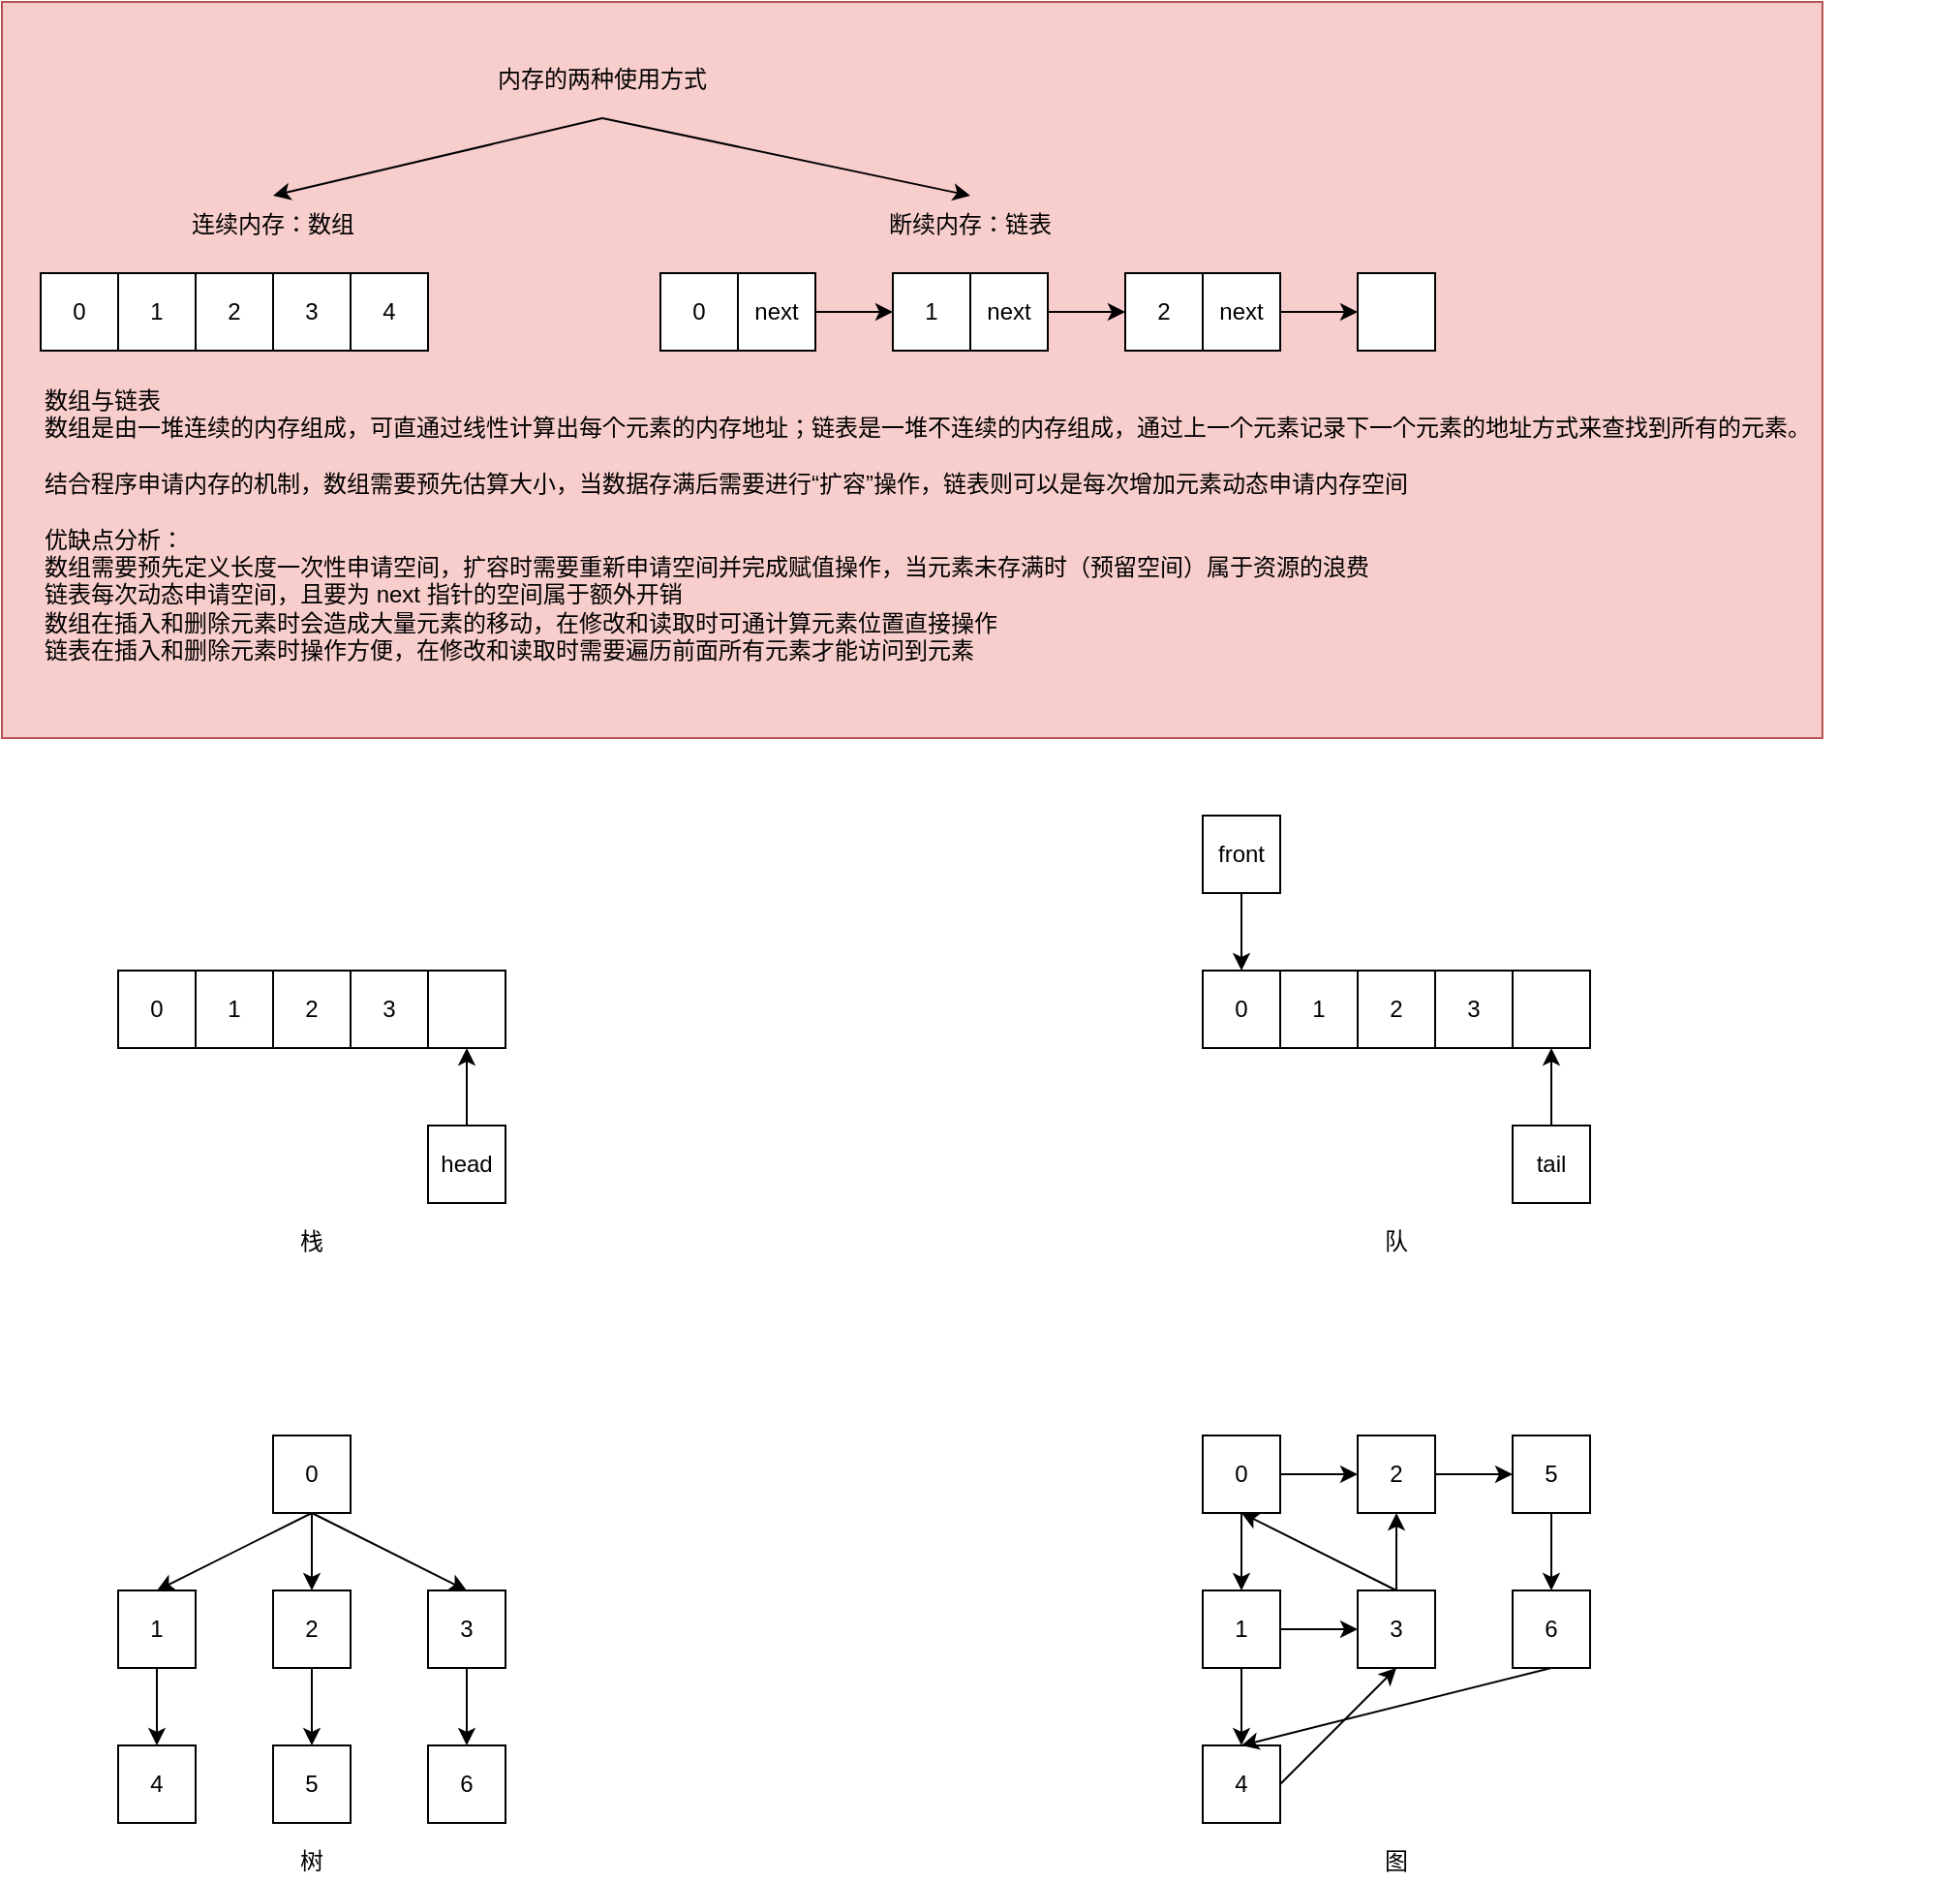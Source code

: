 <mxfile version="14.6.13" type="github" pages="3">
  <diagram id="rZHABt39I6PzGEgec4hI" name="数据结构">
    <mxGraphModel dx="946" dy="611" grid="1" gridSize="10" guides="1" tooltips="1" connect="1" arrows="1" fold="1" page="1" pageScale="1" pageWidth="3300" pageHeight="4681" math="0" shadow="0">
      <root>
        <mxCell id="lnXDwb00k-55SOS0SMKl-0" />
        <mxCell id="lnXDwb00k-55SOS0SMKl-1" parent="lnXDwb00k-55SOS0SMKl-0" />
        <mxCell id="lnXDwb00k-55SOS0SMKl-29" value="" style="rounded=0;whiteSpace=wrap;html=1;fillColor=#f8cecc;strokeColor=#b85450;" vertex="1" parent="lnXDwb00k-55SOS0SMKl-1">
          <mxGeometry x="100" y="60" width="940" height="380" as="geometry" />
        </mxCell>
        <mxCell id="lnXDwb00k-55SOS0SMKl-2" value="0" style="rounded=0;whiteSpace=wrap;html=1;" vertex="1" parent="lnXDwb00k-55SOS0SMKl-1">
          <mxGeometry x="120" y="200" width="40" height="40" as="geometry" />
        </mxCell>
        <mxCell id="lnXDwb00k-55SOS0SMKl-3" value="1" style="rounded=0;whiteSpace=wrap;html=1;" vertex="1" parent="lnXDwb00k-55SOS0SMKl-1">
          <mxGeometry x="160" y="200" width="40" height="40" as="geometry" />
        </mxCell>
        <mxCell id="lnXDwb00k-55SOS0SMKl-4" value="3" style="rounded=0;whiteSpace=wrap;html=1;" vertex="1" parent="lnXDwb00k-55SOS0SMKl-1">
          <mxGeometry x="240" y="200" width="40" height="40" as="geometry" />
        </mxCell>
        <mxCell id="lnXDwb00k-55SOS0SMKl-5" value="4" style="rounded=0;whiteSpace=wrap;html=1;" vertex="1" parent="lnXDwb00k-55SOS0SMKl-1">
          <mxGeometry x="280" y="200" width="40" height="40" as="geometry" />
        </mxCell>
        <mxCell id="lnXDwb00k-55SOS0SMKl-6" value="2" style="rounded=0;whiteSpace=wrap;html=1;" vertex="1" parent="lnXDwb00k-55SOS0SMKl-1">
          <mxGeometry x="200" y="200" width="40" height="40" as="geometry" />
        </mxCell>
        <mxCell id="lnXDwb00k-55SOS0SMKl-12" value="0" style="rounded=0;whiteSpace=wrap;html=1;" vertex="1" parent="lnXDwb00k-55SOS0SMKl-1">
          <mxGeometry x="440" y="200" width="40" height="40" as="geometry" />
        </mxCell>
        <mxCell id="lnXDwb00k-55SOS0SMKl-24" style="edgeStyle=none;rounded=0;orthogonalLoop=1;jettySize=auto;html=1;exitX=1;exitY=0.5;exitDx=0;exitDy=0;entryX=0;entryY=0.5;entryDx=0;entryDy=0;" edge="1" parent="lnXDwb00k-55SOS0SMKl-1" source="lnXDwb00k-55SOS0SMKl-13" target="lnXDwb00k-55SOS0SMKl-14">
          <mxGeometry relative="1" as="geometry" />
        </mxCell>
        <mxCell id="lnXDwb00k-55SOS0SMKl-13" value="next" style="rounded=0;whiteSpace=wrap;html=1;" vertex="1" parent="lnXDwb00k-55SOS0SMKl-1">
          <mxGeometry x="480" y="200" width="40" height="40" as="geometry" />
        </mxCell>
        <mxCell id="lnXDwb00k-55SOS0SMKl-14" value="1" style="rounded=0;whiteSpace=wrap;html=1;" vertex="1" parent="lnXDwb00k-55SOS0SMKl-1">
          <mxGeometry x="560" y="200" width="40" height="40" as="geometry" />
        </mxCell>
        <mxCell id="lnXDwb00k-55SOS0SMKl-25" style="edgeStyle=none;rounded=0;orthogonalLoop=1;jettySize=auto;html=1;exitX=1;exitY=0.5;exitDx=0;exitDy=0;entryX=0;entryY=0.5;entryDx=0;entryDy=0;" edge="1" parent="lnXDwb00k-55SOS0SMKl-1" source="lnXDwb00k-55SOS0SMKl-15" target="lnXDwb00k-55SOS0SMKl-16">
          <mxGeometry relative="1" as="geometry" />
        </mxCell>
        <mxCell id="lnXDwb00k-55SOS0SMKl-15" value="next" style="rounded=0;whiteSpace=wrap;html=1;" vertex="1" parent="lnXDwb00k-55SOS0SMKl-1">
          <mxGeometry x="600" y="200" width="40" height="40" as="geometry" />
        </mxCell>
        <mxCell id="lnXDwb00k-55SOS0SMKl-16" value="2" style="rounded=0;whiteSpace=wrap;html=1;" vertex="1" parent="lnXDwb00k-55SOS0SMKl-1">
          <mxGeometry x="680" y="200" width="40" height="40" as="geometry" />
        </mxCell>
        <mxCell id="lnXDwb00k-55SOS0SMKl-42" style="edgeStyle=none;rounded=0;orthogonalLoop=1;jettySize=auto;html=1;exitX=1;exitY=0.5;exitDx=0;exitDy=0;entryX=0;entryY=0.5;entryDx=0;entryDy=0;" edge="1" parent="lnXDwb00k-55SOS0SMKl-1" source="lnXDwb00k-55SOS0SMKl-17" target="lnXDwb00k-55SOS0SMKl-41">
          <mxGeometry relative="1" as="geometry" />
        </mxCell>
        <mxCell id="lnXDwb00k-55SOS0SMKl-17" value="next" style="rounded=0;whiteSpace=wrap;html=1;" vertex="1" parent="lnXDwb00k-55SOS0SMKl-1">
          <mxGeometry x="720" y="200" width="40" height="40" as="geometry" />
        </mxCell>
        <mxCell id="lnXDwb00k-55SOS0SMKl-21" style="edgeStyle=none;rounded=0;orthogonalLoop=1;jettySize=auto;html=1;exitX=0.5;exitY=1;exitDx=0;exitDy=0;entryX=0.5;entryY=0;entryDx=0;entryDy=0;" edge="1" parent="lnXDwb00k-55SOS0SMKl-1" source="lnXDwb00k-55SOS0SMKl-19" target="lnXDwb00k-55SOS0SMKl-20">
          <mxGeometry relative="1" as="geometry" />
        </mxCell>
        <mxCell id="lnXDwb00k-55SOS0SMKl-26" style="edgeStyle=none;rounded=0;orthogonalLoop=1;jettySize=auto;html=1;exitX=0.5;exitY=1;exitDx=0;exitDy=0;entryX=0.5;entryY=0;entryDx=0;entryDy=0;" edge="1" parent="lnXDwb00k-55SOS0SMKl-1" source="lnXDwb00k-55SOS0SMKl-19" target="lnXDwb00k-55SOS0SMKl-23">
          <mxGeometry relative="1" as="geometry" />
        </mxCell>
        <mxCell id="lnXDwb00k-55SOS0SMKl-19" value="内存的两种使用方式" style="text;html=1;strokeColor=none;fillColor=none;align=center;verticalAlign=middle;whiteSpace=wrap;rounded=0;" vertex="1" parent="lnXDwb00k-55SOS0SMKl-1">
          <mxGeometry x="330" y="80" width="160" height="40" as="geometry" />
        </mxCell>
        <mxCell id="lnXDwb00k-55SOS0SMKl-20" value="连续内存：数组" style="text;html=1;strokeColor=none;fillColor=none;align=center;verticalAlign=middle;whiteSpace=wrap;rounded=0;" vertex="1" parent="lnXDwb00k-55SOS0SMKl-1">
          <mxGeometry x="190" y="160" width="100" height="30" as="geometry" />
        </mxCell>
        <mxCell id="lnXDwb00k-55SOS0SMKl-23" value="&lt;span&gt;断续内存：链表&lt;/span&gt;" style="text;html=1;strokeColor=none;fillColor=none;align=center;verticalAlign=middle;whiteSpace=wrap;rounded=0;" vertex="1" parent="lnXDwb00k-55SOS0SMKl-1">
          <mxGeometry x="550" y="160" width="100" height="30" as="geometry" />
        </mxCell>
        <mxCell id="lnXDwb00k-55SOS0SMKl-28" value="数组与链表&lt;br&gt;数组是由一堆连续的内存组成，可直通过线性计算出每个元素的内存地址；链表是一堆不连续的内存组成，通过上一个元素记录下一个元素的地址方式来查找到所有的元素。&lt;br&gt;&lt;br&gt;结合程序申请内存的机制，数组需要预先估算大小，当数据存满后需要进行“扩容”操作，链表则可以是每次增加元素动态申请内存空间&lt;br&gt;&lt;br&gt;优缺点分析：&lt;br&gt;数组需要预先定义长度一次性申请空间，扩容时需要重新申请空间并完成赋值操作，当元素未存满时（预留空间）属于资源的浪费&lt;br&gt;链表每次动态申请空间，且要为 next 指针的空间属于额外开销&lt;br&gt;数组在插入和删除元素时会造成大量元素的移动，在修改和读取时可通计算元素位置直接操作&lt;br&gt;链表在插入和删除元素时操作方便，在修改和读取时需要遍历前面所有元素才能访问到元素" style="text;html=1;strokeColor=none;fillColor=none;align=left;verticalAlign=middle;whiteSpace=wrap;rounded=0;" vertex="1" parent="lnXDwb00k-55SOS0SMKl-1">
          <mxGeometry x="120" y="240" width="990" height="180" as="geometry" />
        </mxCell>
        <mxCell id="lnXDwb00k-55SOS0SMKl-33" value="0" style="rounded=0;whiteSpace=wrap;html=1;" vertex="1" parent="lnXDwb00k-55SOS0SMKl-1">
          <mxGeometry x="160" y="560" width="40" height="40" as="geometry" />
        </mxCell>
        <mxCell id="lnXDwb00k-55SOS0SMKl-34" value="1" style="rounded=0;whiteSpace=wrap;html=1;" vertex="1" parent="lnXDwb00k-55SOS0SMKl-1">
          <mxGeometry x="200" y="560" width="40" height="40" as="geometry" />
        </mxCell>
        <mxCell id="lnXDwb00k-55SOS0SMKl-35" value="2" style="rounded=0;whiteSpace=wrap;html=1;" vertex="1" parent="lnXDwb00k-55SOS0SMKl-1">
          <mxGeometry x="240" y="560" width="40" height="40" as="geometry" />
        </mxCell>
        <mxCell id="lnXDwb00k-55SOS0SMKl-36" value="3" style="rounded=0;whiteSpace=wrap;html=1;" vertex="1" parent="lnXDwb00k-55SOS0SMKl-1">
          <mxGeometry x="280" y="560" width="40" height="40" as="geometry" />
        </mxCell>
        <mxCell id="lnXDwb00k-55SOS0SMKl-40" style="edgeStyle=none;rounded=0;orthogonalLoop=1;jettySize=auto;html=1;exitX=0.5;exitY=0;exitDx=0;exitDy=0;entryX=0.5;entryY=1;entryDx=0;entryDy=0;" edge="1" parent="lnXDwb00k-55SOS0SMKl-1" source="lnXDwb00k-55SOS0SMKl-38" target="lnXDwb00k-55SOS0SMKl-39">
          <mxGeometry relative="1" as="geometry" />
        </mxCell>
        <mxCell id="lnXDwb00k-55SOS0SMKl-38" value="head" style="rounded=0;whiteSpace=wrap;html=1;" vertex="1" parent="lnXDwb00k-55SOS0SMKl-1">
          <mxGeometry x="320" y="640" width="40" height="40" as="geometry" />
        </mxCell>
        <mxCell id="lnXDwb00k-55SOS0SMKl-39" value="" style="rounded=0;whiteSpace=wrap;html=1;" vertex="1" parent="lnXDwb00k-55SOS0SMKl-1">
          <mxGeometry x="320" y="560" width="40" height="40" as="geometry" />
        </mxCell>
        <mxCell id="lnXDwb00k-55SOS0SMKl-41" value="" style="rounded=0;whiteSpace=wrap;html=1;" vertex="1" parent="lnXDwb00k-55SOS0SMKl-1">
          <mxGeometry x="800" y="200" width="40" height="40" as="geometry" />
        </mxCell>
        <mxCell id="lnXDwb00k-55SOS0SMKl-46" value="0" style="rounded=0;whiteSpace=wrap;html=1;" vertex="1" parent="lnXDwb00k-55SOS0SMKl-1">
          <mxGeometry x="720" y="560" width="40" height="40" as="geometry" />
        </mxCell>
        <mxCell id="lnXDwb00k-55SOS0SMKl-47" value="1" style="rounded=0;whiteSpace=wrap;html=1;" vertex="1" parent="lnXDwb00k-55SOS0SMKl-1">
          <mxGeometry x="760" y="560" width="40" height="40" as="geometry" />
        </mxCell>
        <mxCell id="lnXDwb00k-55SOS0SMKl-48" value="2" style="rounded=0;whiteSpace=wrap;html=1;" vertex="1" parent="lnXDwb00k-55SOS0SMKl-1">
          <mxGeometry x="800" y="560" width="40" height="40" as="geometry" />
        </mxCell>
        <mxCell id="lnXDwb00k-55SOS0SMKl-49" value="3" style="rounded=0;whiteSpace=wrap;html=1;" vertex="1" parent="lnXDwb00k-55SOS0SMKl-1">
          <mxGeometry x="840" y="560" width="40" height="40" as="geometry" />
        </mxCell>
        <mxCell id="lnXDwb00k-55SOS0SMKl-50" style="edgeStyle=none;rounded=0;orthogonalLoop=1;jettySize=auto;html=1;exitX=0.5;exitY=0;exitDx=0;exitDy=0;entryX=0.5;entryY=1;entryDx=0;entryDy=0;" edge="1" parent="lnXDwb00k-55SOS0SMKl-1" source="lnXDwb00k-55SOS0SMKl-51" target="lnXDwb00k-55SOS0SMKl-52">
          <mxGeometry relative="1" as="geometry" />
        </mxCell>
        <mxCell id="lnXDwb00k-55SOS0SMKl-51" value="tail" style="rounded=0;whiteSpace=wrap;html=1;" vertex="1" parent="lnXDwb00k-55SOS0SMKl-1">
          <mxGeometry x="880" y="640" width="40" height="40" as="geometry" />
        </mxCell>
        <mxCell id="lnXDwb00k-55SOS0SMKl-52" value="" style="rounded=0;whiteSpace=wrap;html=1;" vertex="1" parent="lnXDwb00k-55SOS0SMKl-1">
          <mxGeometry x="880" y="560" width="40" height="40" as="geometry" />
        </mxCell>
        <mxCell id="lnXDwb00k-55SOS0SMKl-54" style="edgeStyle=none;rounded=0;orthogonalLoop=1;jettySize=auto;html=1;exitX=0.5;exitY=1;exitDx=0;exitDy=0;entryX=0.5;entryY=0;entryDx=0;entryDy=0;" edge="1" parent="lnXDwb00k-55SOS0SMKl-1" source="lnXDwb00k-55SOS0SMKl-53" target="lnXDwb00k-55SOS0SMKl-46">
          <mxGeometry relative="1" as="geometry" />
        </mxCell>
        <mxCell id="lnXDwb00k-55SOS0SMKl-53" value="front" style="rounded=0;whiteSpace=wrap;html=1;" vertex="1" parent="lnXDwb00k-55SOS0SMKl-1">
          <mxGeometry x="720" y="480" width="40" height="40" as="geometry" />
        </mxCell>
        <mxCell id="lnXDwb00k-55SOS0SMKl-59" style="edgeStyle=none;rounded=0;orthogonalLoop=1;jettySize=auto;html=1;exitX=0.5;exitY=1;exitDx=0;exitDy=0;entryX=0.5;entryY=0;entryDx=0;entryDy=0;" edge="1" parent="lnXDwb00k-55SOS0SMKl-1" source="lnXDwb00k-55SOS0SMKl-56" target="lnXDwb00k-55SOS0SMKl-57">
          <mxGeometry relative="1" as="geometry" />
        </mxCell>
        <mxCell id="lnXDwb00k-55SOS0SMKl-60" style="edgeStyle=none;rounded=0;orthogonalLoop=1;jettySize=auto;html=1;exitX=0.5;exitY=1;exitDx=0;exitDy=0;entryX=0.5;entryY=0;entryDx=0;entryDy=0;" edge="1" parent="lnXDwb00k-55SOS0SMKl-1" source="lnXDwb00k-55SOS0SMKl-56" target="lnXDwb00k-55SOS0SMKl-58">
          <mxGeometry relative="1" as="geometry" />
        </mxCell>
        <mxCell id="lnXDwb00k-55SOS0SMKl-62" style="edgeStyle=none;rounded=0;orthogonalLoop=1;jettySize=auto;html=1;exitX=0.5;exitY=1;exitDx=0;exitDy=0;entryX=0.5;entryY=0;entryDx=0;entryDy=0;" edge="1" parent="lnXDwb00k-55SOS0SMKl-1" source="lnXDwb00k-55SOS0SMKl-56" target="lnXDwb00k-55SOS0SMKl-61">
          <mxGeometry relative="1" as="geometry" />
        </mxCell>
        <mxCell id="lnXDwb00k-55SOS0SMKl-56" value="0" style="rounded=0;whiteSpace=wrap;html=1;" vertex="1" parent="lnXDwb00k-55SOS0SMKl-1">
          <mxGeometry x="240" y="800" width="40" height="40" as="geometry" />
        </mxCell>
        <mxCell id="lnXDwb00k-55SOS0SMKl-78" style="edgeStyle=none;rounded=0;orthogonalLoop=1;jettySize=auto;html=1;exitX=0.5;exitY=1;exitDx=0;exitDy=0;entryX=0.5;entryY=0;entryDx=0;entryDy=0;" edge="1" parent="lnXDwb00k-55SOS0SMKl-1" source="lnXDwb00k-55SOS0SMKl-57" target="lnXDwb00k-55SOS0SMKl-67">
          <mxGeometry relative="1" as="geometry" />
        </mxCell>
        <mxCell id="lnXDwb00k-55SOS0SMKl-57" value="1" style="rounded=0;whiteSpace=wrap;html=1;" vertex="1" parent="lnXDwb00k-55SOS0SMKl-1">
          <mxGeometry x="160" y="880" width="40" height="40" as="geometry" />
        </mxCell>
        <mxCell id="lnXDwb00k-55SOS0SMKl-106" style="edgeStyle=none;rounded=0;orthogonalLoop=1;jettySize=auto;html=1;exitX=0.5;exitY=1;exitDx=0;exitDy=0;entryX=0.5;entryY=0;entryDx=0;entryDy=0;" edge="1" parent="lnXDwb00k-55SOS0SMKl-1" source="lnXDwb00k-55SOS0SMKl-58" target="lnXDwb00k-55SOS0SMKl-105">
          <mxGeometry relative="1" as="geometry" />
        </mxCell>
        <mxCell id="lnXDwb00k-55SOS0SMKl-58" value="2" style="rounded=0;whiteSpace=wrap;html=1;" vertex="1" parent="lnXDwb00k-55SOS0SMKl-1">
          <mxGeometry x="240" y="880" width="40" height="40" as="geometry" />
        </mxCell>
        <mxCell id="lnXDwb00k-55SOS0SMKl-79" style="edgeStyle=none;rounded=0;orthogonalLoop=1;jettySize=auto;html=1;exitX=0.5;exitY=1;exitDx=0;exitDy=0;entryX=0.5;entryY=0;entryDx=0;entryDy=0;" edge="1" parent="lnXDwb00k-55SOS0SMKl-1" source="lnXDwb00k-55SOS0SMKl-61" target="lnXDwb00k-55SOS0SMKl-74">
          <mxGeometry relative="1" as="geometry" />
        </mxCell>
        <mxCell id="lnXDwb00k-55SOS0SMKl-61" value="3" style="rounded=0;whiteSpace=wrap;html=1;" vertex="1" parent="lnXDwb00k-55SOS0SMKl-1">
          <mxGeometry x="320" y="880" width="40" height="40" as="geometry" />
        </mxCell>
        <mxCell id="lnXDwb00k-55SOS0SMKl-67" value="4" style="rounded=0;whiteSpace=wrap;html=1;" vertex="1" parent="lnXDwb00k-55SOS0SMKl-1">
          <mxGeometry x="160" y="960" width="40" height="40" as="geometry" />
        </mxCell>
        <mxCell id="lnXDwb00k-55SOS0SMKl-74" value="6" style="rounded=0;whiteSpace=wrap;html=1;" vertex="1" parent="lnXDwb00k-55SOS0SMKl-1">
          <mxGeometry x="320" y="960" width="40" height="40" as="geometry" />
        </mxCell>
        <mxCell id="lnXDwb00k-55SOS0SMKl-94" style="edgeStyle=none;rounded=0;orthogonalLoop=1;jettySize=auto;html=1;exitX=1;exitY=0.5;exitDx=0;exitDy=0;entryX=0;entryY=0.5;entryDx=0;entryDy=0;" edge="1" parent="lnXDwb00k-55SOS0SMKl-1" source="lnXDwb00k-55SOS0SMKl-83" target="lnXDwb00k-55SOS0SMKl-86">
          <mxGeometry relative="1" as="geometry" />
        </mxCell>
        <mxCell id="lnXDwb00k-55SOS0SMKl-95" style="edgeStyle=none;rounded=0;orthogonalLoop=1;jettySize=auto;html=1;exitX=0.5;exitY=1;exitDx=0;exitDy=0;entryX=0.5;entryY=0;entryDx=0;entryDy=0;" edge="1" parent="lnXDwb00k-55SOS0SMKl-1" source="lnXDwb00k-55SOS0SMKl-83" target="lnXDwb00k-55SOS0SMKl-85">
          <mxGeometry relative="1" as="geometry" />
        </mxCell>
        <mxCell id="lnXDwb00k-55SOS0SMKl-83" value="0" style="rounded=0;whiteSpace=wrap;html=1;" vertex="1" parent="lnXDwb00k-55SOS0SMKl-1">
          <mxGeometry x="720" y="800" width="40" height="40" as="geometry" />
        </mxCell>
        <mxCell id="lnXDwb00k-55SOS0SMKl-96" style="edgeStyle=none;rounded=0;orthogonalLoop=1;jettySize=auto;html=1;exitX=1;exitY=0.5;exitDx=0;exitDy=0;entryX=0;entryY=0.5;entryDx=0;entryDy=0;" edge="1" parent="lnXDwb00k-55SOS0SMKl-1" source="lnXDwb00k-55SOS0SMKl-85" target="lnXDwb00k-55SOS0SMKl-88">
          <mxGeometry relative="1" as="geometry" />
        </mxCell>
        <mxCell id="lnXDwb00k-55SOS0SMKl-101" style="edgeStyle=none;rounded=0;orthogonalLoop=1;jettySize=auto;html=1;exitX=0.5;exitY=1;exitDx=0;exitDy=0;" edge="1" parent="lnXDwb00k-55SOS0SMKl-1" source="lnXDwb00k-55SOS0SMKl-85">
          <mxGeometry relative="1" as="geometry">
            <mxPoint x="740" y="960" as="targetPoint" />
          </mxGeometry>
        </mxCell>
        <mxCell id="lnXDwb00k-55SOS0SMKl-85" value="1" style="rounded=0;whiteSpace=wrap;html=1;" vertex="1" parent="lnXDwb00k-55SOS0SMKl-1">
          <mxGeometry x="720" y="880" width="40" height="40" as="geometry" />
        </mxCell>
        <mxCell id="lnXDwb00k-55SOS0SMKl-98" style="edgeStyle=none;rounded=0;orthogonalLoop=1;jettySize=auto;html=1;exitX=1;exitY=0.5;exitDx=0;exitDy=0;entryX=0;entryY=0.5;entryDx=0;entryDy=0;" edge="1" parent="lnXDwb00k-55SOS0SMKl-1" source="lnXDwb00k-55SOS0SMKl-86" target="lnXDwb00k-55SOS0SMKl-91">
          <mxGeometry relative="1" as="geometry" />
        </mxCell>
        <mxCell id="lnXDwb00k-55SOS0SMKl-86" value="2" style="rounded=0;whiteSpace=wrap;html=1;" vertex="1" parent="lnXDwb00k-55SOS0SMKl-1">
          <mxGeometry x="800" y="800" width="40" height="40" as="geometry" />
        </mxCell>
        <mxCell id="lnXDwb00k-55SOS0SMKl-97" style="edgeStyle=none;rounded=0;orthogonalLoop=1;jettySize=auto;html=1;exitX=0.5;exitY=0;exitDx=0;exitDy=0;entryX=0.5;entryY=1;entryDx=0;entryDy=0;" edge="1" parent="lnXDwb00k-55SOS0SMKl-1" source="lnXDwb00k-55SOS0SMKl-88" target="lnXDwb00k-55SOS0SMKl-86">
          <mxGeometry relative="1" as="geometry" />
        </mxCell>
        <mxCell id="lnXDwb00k-55SOS0SMKl-103" style="edgeStyle=none;rounded=0;orthogonalLoop=1;jettySize=auto;html=1;exitX=0.5;exitY=0;exitDx=0;exitDy=0;entryX=0.5;entryY=1;entryDx=0;entryDy=0;" edge="1" parent="lnXDwb00k-55SOS0SMKl-1" source="lnXDwb00k-55SOS0SMKl-88" target="lnXDwb00k-55SOS0SMKl-83">
          <mxGeometry relative="1" as="geometry" />
        </mxCell>
        <mxCell id="lnXDwb00k-55SOS0SMKl-88" value="3" style="rounded=0;whiteSpace=wrap;html=1;" vertex="1" parent="lnXDwb00k-55SOS0SMKl-1">
          <mxGeometry x="800" y="880" width="40" height="40" as="geometry" />
        </mxCell>
        <mxCell id="lnXDwb00k-55SOS0SMKl-102" style="edgeStyle=none;rounded=0;orthogonalLoop=1;jettySize=auto;html=1;exitX=1;exitY=0.5;exitDx=0;exitDy=0;entryX=0.5;entryY=1;entryDx=0;entryDy=0;" edge="1" parent="lnXDwb00k-55SOS0SMKl-1" source="lnXDwb00k-55SOS0SMKl-89" target="lnXDwb00k-55SOS0SMKl-88">
          <mxGeometry relative="1" as="geometry" />
        </mxCell>
        <mxCell id="lnXDwb00k-55SOS0SMKl-89" value="4" style="rounded=0;whiteSpace=wrap;html=1;" vertex="1" parent="lnXDwb00k-55SOS0SMKl-1">
          <mxGeometry x="720" y="960" width="40" height="40" as="geometry" />
        </mxCell>
        <mxCell id="lnXDwb00k-55SOS0SMKl-99" style="edgeStyle=none;rounded=0;orthogonalLoop=1;jettySize=auto;html=1;exitX=0.5;exitY=1;exitDx=0;exitDy=0;entryX=0.5;entryY=0;entryDx=0;entryDy=0;" edge="1" parent="lnXDwb00k-55SOS0SMKl-1" source="lnXDwb00k-55SOS0SMKl-91" target="lnXDwb00k-55SOS0SMKl-92">
          <mxGeometry relative="1" as="geometry" />
        </mxCell>
        <mxCell id="lnXDwb00k-55SOS0SMKl-91" value="5" style="rounded=0;whiteSpace=wrap;html=1;" vertex="1" parent="lnXDwb00k-55SOS0SMKl-1">
          <mxGeometry x="880" y="800" width="40" height="40" as="geometry" />
        </mxCell>
        <mxCell id="lnXDwb00k-55SOS0SMKl-100" style="edgeStyle=none;rounded=0;orthogonalLoop=1;jettySize=auto;html=1;exitX=0.5;exitY=1;exitDx=0;exitDy=0;entryX=0.5;entryY=0;entryDx=0;entryDy=0;" edge="1" parent="lnXDwb00k-55SOS0SMKl-1" source="lnXDwb00k-55SOS0SMKl-92" target="lnXDwb00k-55SOS0SMKl-89">
          <mxGeometry relative="1" as="geometry" />
        </mxCell>
        <mxCell id="lnXDwb00k-55SOS0SMKl-92" value="6" style="rounded=0;whiteSpace=wrap;html=1;" vertex="1" parent="lnXDwb00k-55SOS0SMKl-1">
          <mxGeometry x="880" y="880" width="40" height="40" as="geometry" />
        </mxCell>
        <mxCell id="lnXDwb00k-55SOS0SMKl-105" value="5" style="rounded=0;whiteSpace=wrap;html=1;" vertex="1" parent="lnXDwb00k-55SOS0SMKl-1">
          <mxGeometry x="240" y="960" width="40" height="40" as="geometry" />
        </mxCell>
        <mxCell id="38gwD2kqv60m07i-RM1m-0" value="栈" style="text;html=1;strokeColor=none;fillColor=none;align=center;verticalAlign=middle;whiteSpace=wrap;rounded=0;" vertex="1" parent="lnXDwb00k-55SOS0SMKl-1">
          <mxGeometry x="240" y="690" width="40" height="20" as="geometry" />
        </mxCell>
        <mxCell id="38gwD2kqv60m07i-RM1m-1" value="队" style="text;html=1;strokeColor=none;fillColor=none;align=center;verticalAlign=middle;whiteSpace=wrap;rounded=0;" vertex="1" parent="lnXDwb00k-55SOS0SMKl-1">
          <mxGeometry x="800" y="690" width="40" height="20" as="geometry" />
        </mxCell>
        <mxCell id="38gwD2kqv60m07i-RM1m-2" value="树" style="text;html=1;strokeColor=none;fillColor=none;align=center;verticalAlign=middle;whiteSpace=wrap;rounded=0;" vertex="1" parent="lnXDwb00k-55SOS0SMKl-1">
          <mxGeometry x="240" y="1010" width="40" height="20" as="geometry" />
        </mxCell>
        <mxCell id="38gwD2kqv60m07i-RM1m-3" value="图" style="text;html=1;strokeColor=none;fillColor=none;align=center;verticalAlign=middle;whiteSpace=wrap;rounded=0;" vertex="1" parent="lnXDwb00k-55SOS0SMKl-1">
          <mxGeometry x="800" y="1010" width="40" height="20" as="geometry" />
        </mxCell>
      </root>
    </mxGraphModel>
  </diagram>
  <diagram id="_ftIEuQbQowRMAcyedYQ" name="哈希算法">
    <mxGraphModel dx="946" dy="611" grid="1" gridSize="10" guides="1" tooltips="1" connect="1" arrows="1" fold="1" page="1" pageScale="1" pageWidth="3300" pageHeight="4681" math="1" shadow="0">
      <root>
        <mxCell id="0" />
        <mxCell id="1" parent="0" />
        <mxCell id="ZgCmA2nvShc4hJAHGpMs-3" style="edgeStyle=none;rounded=0;orthogonalLoop=1;jettySize=auto;html=1;exitX=1;exitY=0.5;exitDx=0;exitDy=0;entryX=0;entryY=0.5;entryDx=0;entryDy=0;" parent="1" source="ZgCmA2nvShc4hJAHGpMs-1" target="ZgCmA2nvShc4hJAHGpMs-2" edge="1">
          <mxGeometry relative="1" as="geometry" />
        </mxCell>
        <mxCell id="ZgCmA2nvShc4hJAHGpMs-1" value="什么是哈希算法？" style="ellipse;whiteSpace=wrap;html=1;" parent="1" vertex="1">
          <mxGeometry x="540" y="175" width="190" height="70" as="geometry" />
        </mxCell>
        <mxCell id="ZgCmA2nvShc4hJAHGpMs-2" value="哈希表（也称为散列表），是根据 键直接访问内存存储位置的数据结构。它通过一个关于键值的函数将所需查询的数据映射到表的一个位置来进行访问，这样加快了查找速度。这个函数称为哈希函数。&lt;br&gt;哈希算法是根据哈希函数和一张哈希表构成的" style="rounded=0;whiteSpace=wrap;html=1;" parent="1" vertex="1">
          <mxGeometry x="870" y="170" width="380" height="80" as="geometry" />
        </mxCell>
        <mxCell id="ZgCmA2nvShc4hJAHGpMs-7" style="edgeStyle=none;rounded=0;orthogonalLoop=1;jettySize=auto;html=1;exitX=1;exitY=0.5;exitDx=0;exitDy=0;entryX=0;entryY=0.5;entryDx=0;entryDy=0;" parent="1" source="ZgCmA2nvShc4hJAHGpMs-4" target="ZgCmA2nvShc4hJAHGpMs-6" edge="1">
          <mxGeometry relative="1" as="geometry" />
        </mxCell>
        <mxCell id="ZgCmA2nvShc4hJAHGpMs-4" value="普通哈希算法在分布式应用的中不足？" style="ellipse;whiteSpace=wrap;html=1;" parent="1" vertex="1">
          <mxGeometry x="500" y="355" width="250" height="70" as="geometry" />
        </mxCell>
        <mxCell id="ZgCmA2nvShc4hJAHGpMs-9" style="edgeStyle=none;rounded=0;orthogonalLoop=1;jettySize=auto;html=1;exitX=0.5;exitY=1;exitDx=0;exitDy=0;entryX=0.5;entryY=0;entryDx=0;entryDy=0;" parent="1" source="ZgCmA2nvShc4hJAHGpMs-6" target="ZgCmA2nvShc4hJAHGpMs-8" edge="1">
          <mxGeometry relative="1" as="geometry" />
        </mxCell>
        <mxCell id="ZgCmA2nvShc4hJAHGpMs-6" value="在分布式系统中，要将数据存储到具体的节点中，如果采用普通的哈希算法进行路由，将数据映射到具体节点上，如 `f(key) = key % n`，那么，在添加添加节点或节点退出时，所有的映射都无效了，如果是持久化存储则要做数据迁移。" style="rounded=0;whiteSpace=wrap;html=1;" parent="1" vertex="1">
          <mxGeometry x="870" y="350" width="650" height="80" as="geometry" />
        </mxCell>
        <mxCell id="wSCQ2BmdZy3b9YI79-c1-19" style="edgeStyle=none;rounded=0;orthogonalLoop=1;jettySize=auto;html=1;exitX=1;exitY=0.5;exitDx=0;exitDy=0;entryX=0;entryY=0.5;entryDx=0;entryDy=0;" parent="1" source="ZgCmA2nvShc4hJAHGpMs-8" target="ZgCmA2nvShc4hJAHGpMs-10" edge="1">
          <mxGeometry relative="1" as="geometry" />
        </mxCell>
        <mxCell id="wSCQ2BmdZy3b9YI79-c1-20" style="edgeStyle=none;rounded=0;orthogonalLoop=1;jettySize=auto;html=1;exitX=0.5;exitY=1;exitDx=0;exitDy=0;" parent="1" source="ZgCmA2nvShc4hJAHGpMs-8" target="wSCQ2BmdZy3b9YI79-c1-7" edge="1">
          <mxGeometry relative="1" as="geometry" />
        </mxCell>
        <mxCell id="wSCQ2BmdZy3b9YI79-c1-27" style="edgeStyle=none;rounded=0;orthogonalLoop=1;jettySize=auto;html=1;exitX=0;exitY=0.5;exitDx=0;exitDy=0;" parent="1" source="ZgCmA2nvShc4hJAHGpMs-8" target="wSCQ2BmdZy3b9YI79-c1-1" edge="1">
          <mxGeometry relative="1" as="geometry" />
        </mxCell>
        <mxCell id="ZgCmA2nvShc4hJAHGpMs-8" value="一致性哈希算法" style="ellipse;whiteSpace=wrap;html=1;aspect=fixed;" parent="1" vertex="1">
          <mxGeometry x="1145" y="535" width="100" height="100" as="geometry" />
        </mxCell>
        <mxCell id="ZgCmA2nvShc4hJAHGpMs-13" value="" style="edgeStyle=none;rounded=0;orthogonalLoop=1;jettySize=auto;html=1;exitX=1;exitY=0.5;exitDx=0;exitDy=0;entryX=0;entryY=0.5;entryDx=0;entryDy=0;" parent="1" source="ZgCmA2nvShc4hJAHGpMs-10" target="ZgCmA2nvShc4hJAHGpMs-12" edge="1">
          <mxGeometry relative="1" as="geometry" />
        </mxCell>
        <mxCell id="ZgCmA2nvShc4hJAHGpMs-17" style="edgeStyle=none;rounded=0;orthogonalLoop=1;jettySize=auto;html=1;exitX=1;exitY=0.5;exitDx=0;exitDy=0;entryX=0;entryY=0.5;entryDx=0;entryDy=0;" parent="1" source="ZgCmA2nvShc4hJAHGpMs-10" target="ZgCmA2nvShc4hJAHGpMs-14" edge="1">
          <mxGeometry relative="1" as="geometry" />
        </mxCell>
        <mxCell id="ZgCmA2nvShc4hJAHGpMs-18" style="edgeStyle=none;rounded=0;orthogonalLoop=1;jettySize=auto;html=1;exitX=1;exitY=0.5;exitDx=0;exitDy=0;entryX=0.008;entryY=0.633;entryDx=0;entryDy=0;entryPerimeter=0;" parent="1" source="ZgCmA2nvShc4hJAHGpMs-10" target="ZgCmA2nvShc4hJAHGpMs-15" edge="1">
          <mxGeometry relative="1" as="geometry" />
        </mxCell>
        <mxCell id="ZgCmA2nvShc4hJAHGpMs-19" style="edgeStyle=none;rounded=0;orthogonalLoop=1;jettySize=auto;html=1;exitX=1;exitY=0.5;exitDx=0;exitDy=0;entryX=0;entryY=0.5;entryDx=0;entryDy=0;" parent="1" source="ZgCmA2nvShc4hJAHGpMs-10" target="ZgCmA2nvShc4hJAHGpMs-16" edge="1">
          <mxGeometry relative="1" as="geometry" />
        </mxCell>
        <mxCell id="ZgCmA2nvShc4hJAHGpMs-10" value="一致性哈希算法提出了在动态变化的环境中，都需要满足四个条件" style="whiteSpace=wrap;html=1;" parent="1" vertex="1">
          <mxGeometry x="1390" y="560" width="205" height="50" as="geometry" />
        </mxCell>
        <mxCell id="ZgCmA2nvShc4hJAHGpMs-12" value="均衡性" style="whiteSpace=wrap;html=1;" parent="1" vertex="1">
          <mxGeometry x="1718.75" y="450" width="120" height="60" as="geometry" />
        </mxCell>
        <mxCell id="ZgCmA2nvShc4hJAHGpMs-14" value="单调性" style="whiteSpace=wrap;html=1;" parent="1" vertex="1">
          <mxGeometry x="1718.75" y="520" width="120" height="60" as="geometry" />
        </mxCell>
        <mxCell id="ZgCmA2nvShc4hJAHGpMs-15" value="分散性" style="whiteSpace=wrap;html=1;" parent="1" vertex="1">
          <mxGeometry x="1718.75" y="590" width="120" height="60" as="geometry" />
        </mxCell>
        <mxCell id="ZgCmA2nvShc4hJAHGpMs-16" value="负载性" style="whiteSpace=wrap;html=1;" parent="1" vertex="1">
          <mxGeometry x="1718.75" y="660" width="120" height="60" as="geometry" />
        </mxCell>
        <mxCell id="wSCQ2BmdZy3b9YI79-c1-1" value="&lt;ol&gt;&lt;li&gt;选择一个足够大的空间，如 `0 ~ 2^32` 构成一个哈希环&lt;/li&gt;&lt;li&gt;对于集群内的每个节点计算哈希值，哈希值在哈希环上&lt;/li&gt;&lt;li&gt;对每个需要存储的数据键值同样的计算一次哈希值，哈希值也映射到哈希环上&lt;/li&gt;&lt;li&gt;数据存储的位置是沿顺时针的方向找到环上的第一个节点&lt;/li&gt;&lt;/ol&gt;" style="whiteSpace=wrap;html=1;" parent="1" vertex="1">
          <mxGeometry x="350" y="515" width="620" height="140" as="geometry" />
        </mxCell>
        <mxCell id="wSCQ2BmdZy3b9YI79-c1-6" style="edgeStyle=orthogonalEdgeStyle;rounded=0;orthogonalLoop=1;jettySize=auto;html=1;exitX=1;exitY=0.5;exitDx=0;exitDy=0;entryX=0;entryY=0.5;entryDx=0;entryDy=0;" parent="1" source="wSCQ2BmdZy3b9YI79-c1-3" target="wSCQ2BmdZy3b9YI79-c1-5" edge="1">
          <mxGeometry relative="1" as="geometry" />
        </mxCell>
        <mxCell id="wSCQ2BmdZy3b9YI79-c1-3" value="一致性哈希是把节点的变动造成的影响控制在顺时针相邻节点之间，避免对整个集群都造成影响" style="rounded=0;whiteSpace=wrap;html=1;" parent="1" vertex="1">
          <mxGeometry x="1400" y="760" width="360" height="80" as="geometry" />
        </mxCell>
        <mxCell id="wSCQ2BmdZy3b9YI79-c1-5" value="不能把影响减少到零" style="rounded=0;whiteSpace=wrap;html=1;" parent="1" vertex="1">
          <mxGeometry x="1838.75" y="765" width="280" height="70" as="geometry" />
        </mxCell>
        <mxCell id="wSCQ2BmdZy3b9YI79-c1-8" style="rounded=0;orthogonalLoop=1;jettySize=auto;html=1;exitX=1;exitY=0.5;exitDx=0;exitDy=0;entryX=0;entryY=0.5;entryDx=0;entryDy=0;" parent="1" source="wSCQ2BmdZy3b9YI79-c1-7" target="wSCQ2BmdZy3b9YI79-c1-3" edge="1">
          <mxGeometry relative="1" as="geometry" />
        </mxCell>
        <mxCell id="wSCQ2BmdZy3b9YI79-c1-11" style="edgeStyle=none;rounded=0;orthogonalLoop=1;jettySize=auto;html=1;exitX=1;exitY=0.5;exitDx=0;exitDy=0;entryX=0;entryY=0.5;entryDx=0;entryDy=0;" parent="1" source="wSCQ2BmdZy3b9YI79-c1-7" target="wSCQ2BmdZy3b9YI79-c1-9" edge="1">
          <mxGeometry relative="1" as="geometry" />
        </mxCell>
        <mxCell id="wSCQ2BmdZy3b9YI79-c1-14" style="edgeStyle=none;rounded=0;orthogonalLoop=1;jettySize=auto;html=1;exitX=1;exitY=0.5;exitDx=0;exitDy=0;entryX=0;entryY=0.5;entryDx=0;entryDy=0;" parent="1" source="wSCQ2BmdZy3b9YI79-c1-7" target="wSCQ2BmdZy3b9YI79-c1-13" edge="1">
          <mxGeometry relative="1" as="geometry" />
        </mxCell>
        <mxCell id="wSCQ2BmdZy3b9YI79-c1-22" style="edgeStyle=none;rounded=0;orthogonalLoop=1;jettySize=auto;html=1;exitX=0.5;exitY=1;exitDx=0;exitDy=0;" parent="1" source="wSCQ2BmdZy3b9YI79-c1-7" target="wSCQ2BmdZy3b9YI79-c1-21" edge="1">
          <mxGeometry relative="1" as="geometry" />
        </mxCell>
        <mxCell id="wSCQ2BmdZy3b9YI79-c1-7" value="存在的问题" style="rounded=0;whiteSpace=wrap;html=1;" parent="1" vertex="1">
          <mxGeometry x="1135" y="875" width="120" height="60" as="geometry" />
        </mxCell>
        <mxCell id="wSCQ2BmdZy3b9YI79-c1-12" style="edgeStyle=none;rounded=0;orthogonalLoop=1;jettySize=auto;html=1;exitX=1;exitY=0.5;exitDx=0;exitDy=0;entryX=0;entryY=0.5;entryDx=0;entryDy=0;" parent="1" source="wSCQ2BmdZy3b9YI79-c1-9" target="wSCQ2BmdZy3b9YI79-c1-10" edge="1">
          <mxGeometry relative="1" as="geometry" />
        </mxCell>
        <mxCell id="wSCQ2BmdZy3b9YI79-c1-15" style="edgeStyle=none;rounded=0;orthogonalLoop=1;jettySize=auto;html=1;exitX=0.5;exitY=1;exitDx=0;exitDy=0;entryX=0.5;entryY=0;entryDx=0;entryDy=0;" parent="1" source="wSCQ2BmdZy3b9YI79-c1-9" target="wSCQ2BmdZy3b9YI79-c1-13" edge="1">
          <mxGeometry relative="1" as="geometry" />
        </mxCell>
        <mxCell id="wSCQ2BmdZy3b9YI79-c1-9" value="数据倾斜" style="rounded=0;whiteSpace=wrap;html=1;" parent="1" vertex="1">
          <mxGeometry x="1400" y="875" width="120" height="60" as="geometry" />
        </mxCell>
        <mxCell id="wSCQ2BmdZy3b9YI79-c1-10" value="数据和节点，只要有一个分布不均就可能造成数据集中在某一台节点上" style="rounded=0;whiteSpace=wrap;html=1;" parent="1" vertex="1">
          <mxGeometry x="1553.75" y="875" width="450" height="60" as="geometry" />
        </mxCell>
        <mxCell id="wSCQ2BmdZy3b9YI79-c1-17" style="edgeStyle=none;rounded=0;orthogonalLoop=1;jettySize=auto;html=1;exitX=1;exitY=0.5;exitDx=0;exitDy=0;entryX=0;entryY=0.5;entryDx=0;entryDy=0;" parent="1" source="wSCQ2BmdZy3b9YI79-c1-13" target="wSCQ2BmdZy3b9YI79-c1-16" edge="1">
          <mxGeometry relative="1" as="geometry" />
        </mxCell>
        <mxCell id="wSCQ2BmdZy3b9YI79-c1-13" value="节点雪崩" style="rounded=0;whiteSpace=wrap;html=1;" parent="1" vertex="1">
          <mxGeometry x="1400" y="970" width="120" height="60" as="geometry" />
        </mxCell>
        <mxCell id="wSCQ2BmdZy3b9YI79-c1-16" value="数据倾斜或宕机，然后产生节点的连锁反应" style="rounded=0;whiteSpace=wrap;html=1;" parent="1" vertex="1">
          <mxGeometry x="1560" y="970" width="310" height="60" as="geometry" />
        </mxCell>
        <mxCell id="wSCQ2BmdZy3b9YI79-c1-24" style="edgeStyle=none;rounded=0;orthogonalLoop=1;jettySize=auto;html=1;exitX=1;exitY=0.5;exitDx=0;exitDy=0;" parent="1" source="wSCQ2BmdZy3b9YI79-c1-21" target="wSCQ2BmdZy3b9YI79-c1-23" edge="1">
          <mxGeometry relative="1" as="geometry" />
        </mxCell>
        <mxCell id="wSCQ2BmdZy3b9YI79-c1-21" value="虚拟节点" style="rounded=0;whiteSpace=wrap;html=1;" parent="1" vertex="1">
          <mxGeometry x="1135" y="1090" width="120" height="60" as="geometry" />
        </mxCell>
        <mxCell id="wSCQ2BmdZy3b9YI79-c1-26" style="edgeStyle=none;rounded=0;orthogonalLoop=1;jettySize=auto;html=1;exitX=1;exitY=0.5;exitDx=0;exitDy=0;" parent="1" source="wSCQ2BmdZy3b9YI79-c1-23" target="wSCQ2BmdZy3b9YI79-c1-25" edge="1">
          <mxGeometry relative="1" as="geometry" />
        </mxCell>
        <mxCell id="wSCQ2BmdZy3b9YI79-c1-23" value="对单一的物理节点进行“分身”出虚拟节点，虚拟节点均衡分布在哈希环上；属于虚拟节点的数据都存储到相应的物理节点上" style="rounded=0;whiteSpace=wrap;html=1;" parent="1" vertex="1">
          <mxGeometry x="1320" y="1085" width="410" height="70" as="geometry" />
        </mxCell>
        <mxCell id="wSCQ2BmdZy3b9YI79-c1-25" value="由于虚拟节点分散在哈希环的各个部分，当某个物理节点下线时，所有相应的虚拟节点都会下线，但是数据会重新发散给多个虚拟节点的相邻节点，多个节点分摊压力，能在一定程度上避免雪崩（连锁反应）" style="rounded=0;whiteSpace=wrap;html=1;" parent="1" vertex="1">
          <mxGeometry x="1810" y="1085" width="460" height="60" as="geometry" />
        </mxCell>
      </root>
    </mxGraphModel>
  </diagram>
  <diagram id="RX99-fU9jca6GVLDJZ-t" name="排序">
    <mxGraphModel dx="946" dy="611" grid="1" gridSize="10" guides="1" tooltips="1" connect="1" arrows="1" fold="1" page="1" pageScale="1" pageWidth="3300" pageHeight="4681" math="1" shadow="0">
      <root>
        <mxCell id="9bjt-Q4PApvt6V4Nclcf-0" />
        <mxCell id="9bjt-Q4PApvt6V4Nclcf-1" parent="9bjt-Q4PApvt6V4Nclcf-0" />
        <mxCell id="9bjt-Q4PApvt6V4Nclcf-4" style="edgeStyle=orthogonalEdgeStyle;rounded=0;orthogonalLoop=1;jettySize=auto;html=1;exitX=1;exitY=0.5;exitDx=0;exitDy=0;entryX=0;entryY=0.5;entryDx=0;entryDy=0;" parent="9bjt-Q4PApvt6V4Nclcf-1" source="9bjt-Q4PApvt6V4Nclcf-2" target="9bjt-Q4PApvt6V4Nclcf-3" edge="1">
          <mxGeometry relative="1" as="geometry" />
        </mxCell>
        <mxCell id="9bjt-Q4PApvt6V4Nclcf-2" value="插入排序" style="rounded=0;whiteSpace=wrap;html=1;" parent="9bjt-Q4PApvt6V4Nclcf-1" vertex="1">
          <mxGeometry x="160" y="140" width="120" height="60" as="geometry" />
        </mxCell>
        <mxCell id="9bjt-Q4PApvt6V4Nclcf-6" style="edgeStyle=orthogonalEdgeStyle;rounded=0;orthogonalLoop=1;jettySize=auto;html=1;exitX=1;exitY=0.5;exitDx=0;exitDy=0;entryX=0;entryY=0.5;entryDx=0;entryDy=0;" parent="9bjt-Q4PApvt6V4Nclcf-1" source="9bjt-Q4PApvt6V4Nclcf-3" target="9bjt-Q4PApvt6V4Nclcf-5" edge="1">
          <mxGeometry relative="1" as="geometry" />
        </mxCell>
        <mxCell id="9bjt-Q4PApvt6V4Nclcf-3" value="insertion_sort(A)&lt;br&gt;1. for j = 2 to A.length&lt;br&gt;2.&amp;nbsp; &amp;nbsp; key = A[j]&lt;br&gt;3.&amp;nbsp; &amp;nbsp; // Insert A[j] into the sorted sequence A[1...j-1]&lt;br&gt;4.&amp;nbsp; &amp;nbsp; i = j - 1&lt;br&gt;5.&amp;nbsp; &amp;nbsp; while i &amp;gt; 0 and A[i] &amp;gt; key&lt;br&gt;6.&amp;nbsp; &amp;nbsp; &amp;nbsp; &amp;nbsp; A[i + 1] = A[i]&lt;br&gt;7.&amp;nbsp; &amp;nbsp; &amp;nbsp; &amp;nbsp; i = i - 1&lt;br&gt;8.&amp;nbsp; &amp;nbsp; A[i + 1] = key" style="rounded=0;whiteSpace=wrap;html=1;align=left;" parent="9bjt-Q4PApvt6V4Nclcf-1" vertex="1">
          <mxGeometry x="360" y="95" width="280" height="150" as="geometry" />
        </mxCell>
        <mxCell id="9bjt-Q4PApvt6V4Nclcf-5" value="插入排序是当前迭代元素的左边有序，右边无序，将当前迭代元素插入到左边的过程&lt;br&gt;&lt;br&gt;5~7 是将大于当前迭代元素的元素右移，8 是将当前迭代元素插入到正确的位置" style="rounded=0;whiteSpace=wrap;html=1;" parent="9bjt-Q4PApvt6V4Nclcf-1" vertex="1">
          <mxGeometry x="720" y="100" width="260" height="140" as="geometry" />
        </mxCell>
        <mxCell id="9bjt-Q4PApvt6V4Nclcf-9" style="edgeStyle=orthogonalEdgeStyle;rounded=0;orthogonalLoop=1;jettySize=auto;html=1;exitX=1;exitY=0.5;exitDx=0;exitDy=0;entryX=0;entryY=0.5;entryDx=0;entryDy=0;" parent="9bjt-Q4PApvt6V4Nclcf-1" source="9bjt-Q4PApvt6V4Nclcf-7" target="9bjt-Q4PApvt6V4Nclcf-8" edge="1">
          <mxGeometry relative="1" as="geometry" />
        </mxCell>
        <mxCell id="9bjt-Q4PApvt6V4Nclcf-7" value="循环不变式" style="rounded=0;whiteSpace=wrap;html=1;" parent="9bjt-Q4PApvt6V4Nclcf-1" vertex="1">
          <mxGeometry x="160" y="350" width="120" height="60" as="geometry" />
        </mxCell>
        <mxCell id="9bjt-Q4PApvt6V4Nclcf-8" value="用于证明循环的正确性，必须证明的三条性质：&lt;br&gt;初始值：循环的第一次迭代之前为真&lt;br&gt;保持：循环的某次迭代之前为真，下次迭代之前仍为真&lt;br&gt;终止：终止循环时为真" style="rounded=0;whiteSpace=wrap;html=1;" parent="9bjt-Q4PApvt6V4Nclcf-1" vertex="1">
          <mxGeometry x="360" y="320" width="360" height="120" as="geometry" />
        </mxCell>
      </root>
    </mxGraphModel>
  </diagram>
</mxfile>
